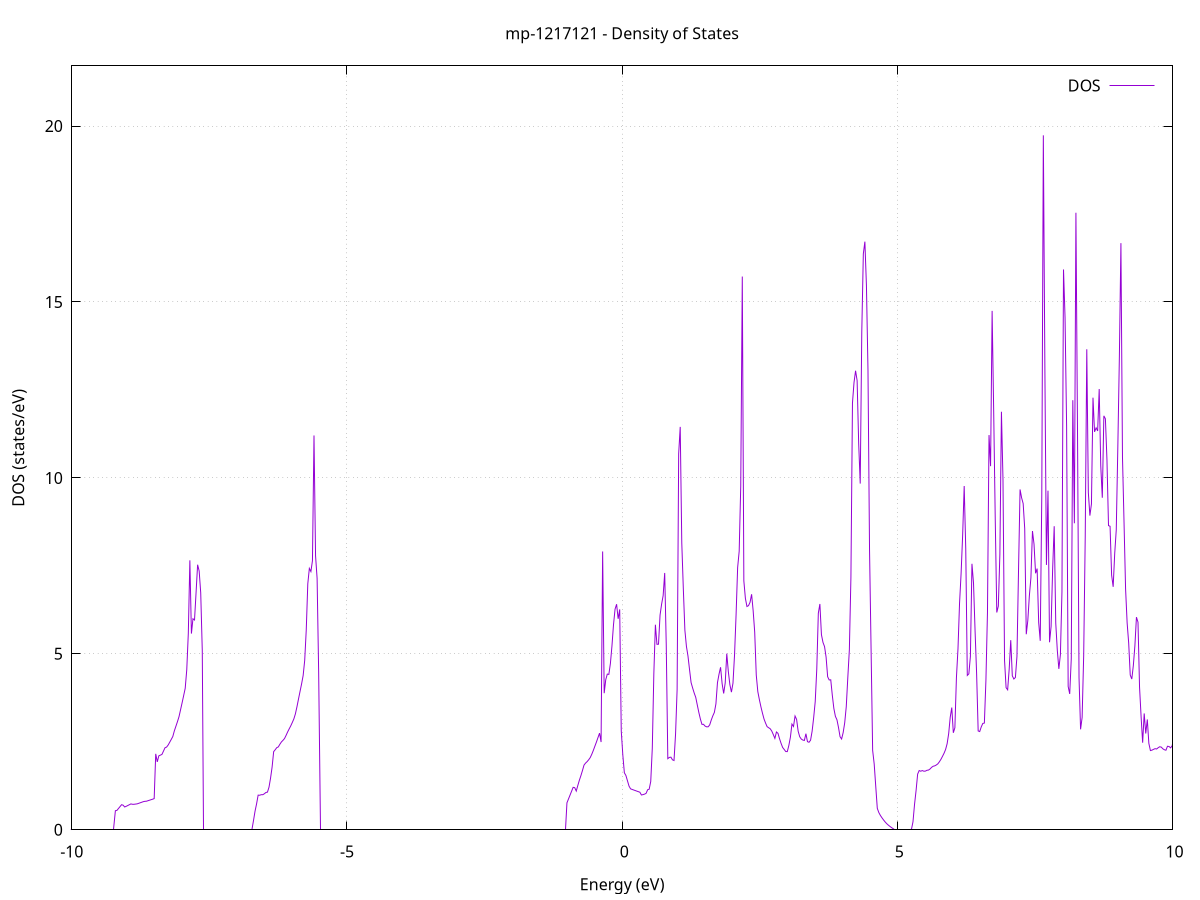 set title 'mp-1217121 - Density of States'
set xlabel 'Energy (eV)'
set ylabel 'DOS (states/eV)'
set grid
set xrange [-10:10]
set yrange [0:21.709]
set xzeroaxis lt -1
set terminal png size 800,600
set output 'mp-1217121_dos_gnuplot.png'
plot '-' using 1:2 with lines title 'DOS'
-30.298600 0.000000
-30.270400 0.000000
-30.242200 0.000000
-30.214000 0.000000
-30.185800 0.000000
-30.157600 0.000000
-30.129400 0.000000
-30.101200 0.000000
-30.073000 0.000000
-30.044800 0.000000
-30.016600 0.000000
-29.988400 0.000000
-29.960200 0.000000
-29.932000 0.000000
-29.903800 0.000000
-29.875600 0.000000
-29.847400 0.000000
-29.819200 0.000000
-29.791000 0.000000
-29.762800 0.000000
-29.734700 0.000000
-29.706500 0.000000
-29.678300 0.000000
-29.650100 0.000000
-29.621900 0.000000
-29.593700 0.000000
-29.565500 0.000000
-29.537300 0.000000
-29.509100 0.000000
-29.480900 0.000000
-29.452700 0.000000
-29.424500 0.000000
-29.396300 0.000000
-29.368100 0.000000
-29.339900 0.000000
-29.311700 0.000000
-29.283500 0.000000
-29.255300 0.000000
-29.227100 0.000000
-29.198900 0.000000
-29.170700 0.000000
-29.142500 0.000000
-29.114300 0.000000
-29.086100 0.000000
-29.058000 0.000000
-29.029800 0.000000
-29.001600 0.000000
-28.973400 0.000000
-28.945200 0.000000
-28.917000 0.000000
-28.888800 0.000000
-28.860600 0.000000
-28.832400 0.000000
-28.804200 0.000000
-28.776000 0.000000
-28.747800 0.000000
-28.719600 0.000000
-28.691400 0.000000
-28.663200 0.000000
-28.635000 0.000000
-28.606800 0.000000
-28.578600 0.000000
-28.550400 0.000000
-28.522200 0.000000
-28.494000 0.000000
-28.465800 0.000000
-28.437600 0.000000
-28.409400 0.000000
-28.381200 0.000000
-28.353100 0.000000
-28.324900 0.000000
-28.296700 0.000000
-28.268500 0.000000
-28.240300 0.000000
-28.212100 0.000000
-28.183900 0.000000
-28.155700 0.000000
-28.127500 0.000000
-28.099300 0.000000
-28.071100 0.000000
-28.042900 0.000000
-28.014700 0.000000
-27.986500 0.000000
-27.958300 0.000000
-27.930100 0.000000
-27.901900 0.000000
-27.873700 0.000000
-27.845500 0.000000
-27.817300 0.000000
-27.789100 0.000000
-27.760900 0.000000
-27.732700 23.015500
-27.704500 25.332300
-27.676400 78.681400
-27.648200 31.133000
-27.620000 38.438000
-27.591800 0.000000
-27.563600 0.000000
-27.535400 0.000000
-27.507200 0.000000
-27.479000 0.000000
-27.450800 0.000000
-27.422600 0.000000
-27.394400 0.000000
-27.366200 0.000000
-27.338000 0.000000
-27.309800 93.223500
-27.281600 113.264500
-27.253400 24.738700
-27.225200 52.707800
-27.197000 91.948000
-27.168800 0.000000
-27.140600 0.000000
-27.112400 0.000000
-27.084200 0.000000
-27.056000 0.000000
-27.027800 0.000000
-26.999700 0.000000
-26.971500 0.000000
-26.943300 0.000000
-26.915100 0.000000
-26.886900 0.000000
-26.858700 0.000000
-26.830500 0.000000
-26.802300 0.000000
-26.774100 0.000000
-26.745900 0.000000
-26.717700 0.000000
-26.689500 0.000000
-26.661300 0.000000
-26.633100 0.000000
-26.604900 0.000000
-26.576700 0.000000
-26.548500 0.000000
-26.520300 0.000000
-26.492100 0.000000
-26.463900 0.000000
-26.435700 0.000000
-26.407500 0.000000
-26.379300 0.000000
-26.351100 0.000000
-26.322900 0.000000
-26.294800 0.000000
-26.266600 0.000000
-26.238400 0.000000
-26.210200 0.000000
-26.182000 0.000000
-26.153800 0.000000
-26.125600 0.000000
-26.097400 0.000000
-26.069200 0.000000
-26.041000 0.000000
-26.012800 0.000000
-25.984600 0.000000
-25.956400 0.000000
-25.928200 0.000000
-25.900000 0.000000
-25.871800 0.000000
-25.843600 0.000000
-25.815400 0.000000
-25.787200 0.000000
-25.759000 0.000000
-25.730800 0.000000
-25.702600 0.000000
-25.674400 0.000000
-25.646200 0.000000
-25.618100 0.000000
-25.589900 0.000000
-25.561700 0.000000
-25.533500 0.000000
-25.505300 0.000000
-25.477100 0.000000
-25.448900 0.000000
-25.420700 0.000000
-25.392500 0.000000
-25.364300 0.000000
-25.336100 0.000000
-25.307900 0.000000
-25.279700 0.000000
-25.251500 0.000000
-25.223300 0.000000
-25.195100 0.000000
-25.166900 0.000000
-25.138700 0.000000
-25.110500 0.000000
-25.082300 0.000000
-25.054100 0.000000
-25.025900 0.000000
-24.997700 0.000000
-24.969500 0.000000
-24.941400 0.000000
-24.913200 0.000000
-24.885000 0.000000
-24.856800 0.000000
-24.828600 0.000000
-24.800400 0.000000
-24.772200 0.000000
-24.744000 0.000000
-24.715800 0.000000
-24.687600 0.000000
-24.659400 0.000000
-24.631200 0.000000
-24.603000 0.000000
-24.574800 0.000000
-24.546600 0.000000
-24.518400 0.000000
-24.490200 0.000000
-24.462000 0.000000
-24.433800 0.000000
-24.405600 0.000000
-24.377400 0.000000
-24.349200 0.000000
-24.321000 0.000000
-24.292800 0.000000
-24.264600 0.000000
-24.236500 0.000000
-24.208300 0.000000
-24.180100 0.000000
-24.151900 0.000000
-24.123700 0.000000
-24.095500 0.000000
-24.067300 0.000000
-24.039100 0.000000
-24.010900 0.000000
-23.982700 0.000000
-23.954500 0.000000
-23.926300 0.000000
-23.898100 0.000000
-23.869900 0.000000
-23.841700 0.000000
-23.813500 0.000000
-23.785300 0.000000
-23.757100 0.000000
-23.728900 0.000000
-23.700700 0.000000
-23.672500 0.000000
-23.644300 0.000000
-23.616100 0.000000
-23.587900 0.000000
-23.559800 0.000000
-23.531600 0.000000
-23.503400 0.000000
-23.475200 0.000000
-23.447000 0.000000
-23.418800 0.000000
-23.390600 0.000000
-23.362400 0.000000
-23.334200 0.000000
-23.306000 0.000000
-23.277800 0.000000
-23.249600 0.000000
-23.221400 0.000000
-23.193200 0.000000
-23.165000 0.000000
-23.136800 0.000000
-23.108600 0.000000
-23.080400 0.000000
-23.052200 0.000000
-23.024000 0.000000
-22.995800 0.000000
-22.967600 0.000000
-22.939400 0.000000
-22.911200 0.000000
-22.883000 0.000000
-22.854900 0.000000
-22.826700 0.000000
-22.798500 0.000000
-22.770300 0.000000
-22.742100 0.000000
-22.713900 0.000000
-22.685700 0.000000
-22.657500 0.000000
-22.629300 0.000000
-22.601100 0.000000
-22.572900 0.000000
-22.544700 0.000000
-22.516500 0.000000
-22.488300 0.000000
-22.460100 0.000000
-22.431900 0.000000
-22.403700 0.000000
-22.375500 0.000000
-22.347300 0.000000
-22.319100 0.000000
-22.290900 0.000000
-22.262700 0.000000
-22.234500 0.000000
-22.206300 0.000000
-22.178200 0.000000
-22.150000 0.000000
-22.121800 0.000000
-22.093600 0.000000
-22.065400 0.000000
-22.037200 0.000000
-22.009000 0.000000
-21.980800 0.000000
-21.952600 0.000000
-21.924400 0.000000
-21.896200 0.000000
-21.868000 0.000000
-21.839800 0.000000
-21.811600 0.000000
-21.783400 0.000000
-21.755200 0.000000
-21.727000 0.000000
-21.698800 0.000000
-21.670600 0.000000
-21.642400 0.000000
-21.614200 0.000000
-21.586000 0.000000
-21.557800 0.000000
-21.529600 0.000000
-21.501500 0.000000
-21.473300 0.000000
-21.445100 0.000000
-21.416900 0.000000
-21.388700 0.000000
-21.360500 0.000000
-21.332300 0.000000
-21.304100 0.000000
-21.275900 0.000000
-21.247700 0.000000
-21.219500 0.000000
-21.191300 0.000000
-21.163100 0.000000
-21.134900 0.000000
-21.106700 0.000000
-21.078500 0.000000
-21.050300 0.000000
-21.022100 0.000000
-20.993900 0.000000
-20.965700 0.000000
-20.937500 0.000000
-20.909300 0.000000
-20.881100 0.000000
-20.852900 0.000000
-20.824700 0.000000
-20.796600 0.000000
-20.768400 0.000000
-20.740200 0.000000
-20.712000 0.000000
-20.683800 0.000000
-20.655600 0.000000
-20.627400 0.000000
-20.599200 0.000000
-20.571000 0.000000
-20.542800 0.000000
-20.514600 0.000000
-20.486400 0.000000
-20.458200 0.000000
-20.430000 0.000000
-20.401800 0.000000
-20.373600 0.000000
-20.345400 0.000000
-20.317200 0.000000
-20.289000 0.000000
-20.260800 0.000000
-20.232600 0.000000
-20.204400 0.000000
-20.176200 0.000000
-20.148000 0.000000
-20.119900 0.000000
-20.091700 0.000000
-20.063500 0.000000
-20.035300 0.000000
-20.007100 0.000000
-19.978900 0.000000
-19.950700 0.000000
-19.922500 0.000000
-19.894300 0.000000
-19.866100 0.000000
-19.837900 0.000000
-19.809700 0.000000
-19.781500 0.000000
-19.753300 0.000000
-19.725100 0.000000
-19.696900 0.000000
-19.668700 0.000000
-19.640500 0.000000
-19.612300 0.000000
-19.584100 0.000000
-19.555900 0.000000
-19.527700 0.000000
-19.499500 0.000000
-19.471300 0.000000
-19.443200 0.000000
-19.415000 0.000000
-19.386800 0.000000
-19.358600 0.000000
-19.330400 0.000000
-19.302200 0.000000
-19.274000 0.000000
-19.245800 0.000000
-19.217600 0.000000
-19.189400 0.000000
-19.161200 0.000000
-19.133000 0.000000
-19.104800 0.000000
-19.076600 0.000000
-19.048400 0.000000
-19.020200 0.000000
-18.992000 0.000000
-18.963800 0.000000
-18.935600 0.000000
-18.907400 0.000000
-18.879200 0.000000
-18.851000 0.000000
-18.822800 0.000000
-18.794600 0.000000
-18.766400 0.000000
-18.738300 0.000000
-18.710100 0.000000
-18.681900 0.000000
-18.653700 0.000000
-18.625500 0.000000
-18.597300 0.000000
-18.569100 0.000000
-18.540900 0.000000
-18.512700 0.000000
-18.484500 0.000000
-18.456300 0.000000
-18.428100 0.000000
-18.399900 0.000000
-18.371700 0.000000
-18.343500 0.000000
-18.315300 0.000000
-18.287100 0.000000
-18.258900 0.000000
-18.230700 0.000000
-18.202500 0.000000
-18.174300 0.000000
-18.146100 0.000000
-18.117900 0.000000
-18.089700 0.000000
-18.061600 0.000000
-18.033400 0.000000
-18.005200 0.000000
-17.977000 0.000000
-17.948800 0.000000
-17.920600 0.000000
-17.892400 0.000000
-17.864200 0.000000
-17.836000 0.000000
-17.807800 0.000000
-17.779600 0.000000
-17.751400 0.000000
-17.723200 0.000000
-17.695000 0.000000
-17.666800 0.000000
-17.638600 0.000000
-17.610400 0.000000
-17.582200 0.000000
-17.554000 0.000000
-17.525800 0.000000
-17.497600 0.000000
-17.469400 0.000000
-17.441200 0.000000
-17.413000 0.000000
-17.384900 0.000000
-17.356700 0.000000
-17.328500 0.000000
-17.300300 0.000000
-17.272100 0.000000
-17.243900 0.000000
-17.215700 0.000000
-17.187500 0.000000
-17.159300 0.000000
-17.131100 0.000000
-17.102900 0.000000
-17.074700 0.000000
-17.046500 0.000000
-17.018300 0.000000
-16.990100 0.000000
-16.961900 0.000000
-16.933700 0.000000
-16.905500 0.000000
-16.877300 0.000000
-16.849100 0.000000
-16.820900 0.000000
-16.792700 0.000000
-16.764500 0.000000
-16.736300 0.000000
-16.708100 0.000000
-16.680000 0.000000
-16.651800 0.000000
-16.623600 0.000000
-16.595400 0.000000
-16.567200 0.000000
-16.539000 0.000000
-16.510800 0.000000
-16.482600 0.000000
-16.454400 0.000000
-16.426200 0.000000
-16.398000 0.000000
-16.369800 0.000000
-16.341600 0.000000
-16.313400 0.000000
-16.285200 0.000000
-16.257000 0.000000
-16.228800 0.000000
-16.200600 0.000000
-16.172400 0.000000
-16.144200 0.000000
-16.116000 0.000000
-16.087800 0.000000
-16.059600 0.000000
-16.031400 0.000000
-16.003300 0.000000
-15.975100 0.000000
-15.946900 0.000000
-15.918700 0.000000
-15.890500 0.000000
-15.862300 0.000000
-15.834100 0.000000
-15.805900 0.000000
-15.777700 0.000000
-15.749500 0.000000
-15.721300 0.000000
-15.693100 0.000000
-15.664900 0.000000
-15.636700 0.000000
-15.608500 0.000000
-15.580300 0.000000
-15.552100 0.000000
-15.523900 0.000000
-15.495700 0.000000
-15.467500 0.000000
-15.439300 0.000000
-15.411100 0.000000
-15.382900 0.000000
-15.354700 0.000000
-15.326600 0.000000
-15.298400 0.000000
-15.270200 0.000000
-15.242000 0.000000
-15.213800 0.000000
-15.185600 0.000000
-15.157400 0.000000
-15.129200 0.000000
-15.101000 0.000000
-15.072800 0.000000
-15.044600 0.000000
-15.016400 0.000000
-14.988200 0.000000
-14.960000 0.000000
-14.931800 0.000000
-14.903600 0.000000
-14.875400 0.000000
-14.847200 0.000000
-14.819000 0.000000
-14.790800 0.000000
-14.762600 0.000000
-14.734400 0.000000
-14.706200 0.000000
-14.678000 0.000000
-14.649800 0.000000
-14.621700 0.000000
-14.593500 0.000000
-14.565300 0.000000
-14.537100 0.000000
-14.508900 0.000000
-14.480700 0.000000
-14.452500 0.000000
-14.424300 0.000000
-14.396100 0.000000
-14.367900 0.000000
-14.339700 0.000000
-14.311500 0.000000
-14.283300 0.000000
-14.255100 0.000000
-14.226900 0.000000
-14.198700 0.000000
-14.170500 0.000000
-14.142300 0.000000
-14.114100 0.000000
-14.085900 0.000000
-14.057700 0.000000
-14.029500 0.000000
-14.001300 0.000000
-13.973100 0.000000
-13.945000 0.000000
-13.916800 0.000000
-13.888600 0.000000
-13.860400 0.000000
-13.832200 0.000000
-13.804000 0.000000
-13.775800 0.000000
-13.747600 0.000000
-13.719400 0.000000
-13.691200 0.000000
-13.663000 0.000000
-13.634800 0.000000
-13.606600 0.000000
-13.578400 0.000000
-13.550200 0.000000
-13.522000 0.000000
-13.493800 0.000000
-13.465600 0.000000
-13.437400 0.000000
-13.409200 0.000000
-13.381000 0.000000
-13.352800 0.000000
-13.324600 0.000000
-13.296400 0.000000
-13.268300 0.000000
-13.240100 0.000000
-13.211900 0.000000
-13.183700 0.000000
-13.155500 0.000000
-13.127300 0.000000
-13.099100 0.000000
-13.070900 0.000000
-13.042700 0.000000
-13.014500 0.000000
-12.986300 0.000000
-12.958100 0.000000
-12.929900 0.000000
-12.901700 0.000000
-12.873500 0.000000
-12.845300 0.000000
-12.817100 0.000000
-12.788900 0.000000
-12.760700 0.000000
-12.732500 0.000000
-12.704300 0.000000
-12.676100 0.000000
-12.647900 0.000000
-12.619700 0.000000
-12.591500 0.000000
-12.563400 0.000000
-12.535200 0.000000
-12.507000 0.000000
-12.478800 0.000000
-12.450600 0.000000
-12.422400 0.000000
-12.394200 0.000000
-12.366000 0.000000
-12.337800 0.000000
-12.309600 0.000000
-12.281400 0.000000
-12.253200 0.000000
-12.225000 0.000000
-12.196800 0.000000
-12.168600 0.000000
-12.140400 0.000000
-12.112200 0.000000
-12.084000 0.000000
-12.055800 0.000000
-12.027600 0.000000
-11.999400 0.000000
-11.971200 0.000000
-11.943000 0.000000
-11.914800 0.000000
-11.886700 0.000000
-11.858500 0.000000
-11.830300 0.000000
-11.802100 0.000000
-11.773900 0.000000
-11.745700 0.000000
-11.717500 0.000000
-11.689300 0.000000
-11.661100 0.000000
-11.632900 0.000000
-11.604700 0.000000
-11.576500 0.000000
-11.548300 0.000000
-11.520100 0.000000
-11.491900 0.000000
-11.463700 0.000000
-11.435500 0.000000
-11.407300 0.000000
-11.379100 0.000000
-11.350900 0.000000
-11.322700 0.000000
-11.294500 0.000000
-11.266300 0.000000
-11.238100 0.000000
-11.209900 0.000000
-11.181800 0.000000
-11.153600 0.000000
-11.125400 0.000000
-11.097200 0.000000
-11.069000 0.000000
-11.040800 0.000000
-11.012600 0.000000
-10.984400 0.000000
-10.956200 0.000000
-10.928000 0.000000
-10.899800 0.000000
-10.871600 0.000000
-10.843400 0.000000
-10.815200 0.000000
-10.787000 0.000000
-10.758800 0.000000
-10.730600 0.000000
-10.702400 0.000000
-10.674200 0.000000
-10.646000 0.000000
-10.617800 0.000000
-10.589600 0.000000
-10.561400 0.000000
-10.533200 0.000000
-10.505100 0.000000
-10.476900 0.000000
-10.448700 0.000000
-10.420500 0.000000
-10.392300 0.000000
-10.364100 0.000000
-10.335900 0.000000
-10.307700 0.000000
-10.279500 0.000000
-10.251300 0.000000
-10.223100 0.000000
-10.194900 0.000000
-10.166700 0.000000
-10.138500 0.000000
-10.110300 0.000000
-10.082100 0.000000
-10.053900 0.000000
-10.025700 0.000000
-9.997500 0.000000
-9.969300 0.000000
-9.941100 0.000000
-9.912900 0.000000
-9.884700 0.000000
-9.856500 0.000000
-9.828400 0.000000
-9.800200 0.000000
-9.772000 0.000000
-9.743800 0.000000
-9.715600 0.000000
-9.687400 0.000000
-9.659200 0.000000
-9.631000 0.000000
-9.602800 0.000000
-9.574600 0.000000
-9.546400 0.000000
-9.518200 0.000000
-9.490000 0.000000
-9.461800 0.000000
-9.433600 0.000000
-9.405400 0.000000
-9.377200 0.000000
-9.349000 0.000000
-9.320800 0.000000
-9.292600 0.000000
-9.264400 0.000000
-9.236200 0.000000
-9.208000 0.541400
-9.179800 0.551000
-9.151600 0.604900
-9.123500 0.658800
-9.095300 0.712800
-9.067100 0.698500
-9.038900 0.647700
-9.010700 0.667000
-8.982500 0.689600
-8.954300 0.712200
-8.926100 0.734800
-8.897900 0.725000
-8.869700 0.724600
-8.841500 0.730400
-8.813300 0.736200
-8.785100 0.751200
-8.756900 0.766900
-8.728700 0.782700
-8.700500 0.798500
-8.672300 0.808800
-8.644100 0.811500
-8.615900 0.825800
-8.587700 0.840300
-8.559500 0.854800
-8.531300 0.869200
-8.503100 0.885600
-8.474900 2.157500
-8.446800 1.929400
-8.418600 2.101500
-8.390400 2.120700
-8.362200 2.141000
-8.334000 2.236300
-8.305800 2.331500
-8.277600 2.349900
-8.249400 2.407900
-8.221200 2.486600
-8.193000 2.567600
-8.164800 2.649100
-8.136600 2.810500
-8.108400 2.941100
-8.080200 3.072100
-8.052000 3.213600
-8.023800 3.409800
-7.995600 3.609600
-7.967400 3.813100
-7.939200 4.020100
-7.911000 4.549200
-7.882800 5.580100
-7.854600 7.657700
-7.826400 5.575300
-7.798200 5.996500
-7.770100 5.962100
-7.741900 6.741400
-7.713700 7.532400
-7.685500 7.352900
-7.657300 6.732700
-7.629100 5.093000
-7.600900 0.000000
-7.572700 0.000000
-7.544500 0.000000
-7.516300 0.000000
-7.488100 0.000000
-7.459900 0.000000
-7.431700 0.000000
-7.403500 0.000000
-7.375300 0.000000
-7.347100 0.000000
-7.318900 0.000000
-7.290700 0.000000
-7.262500 0.000000
-7.234300 0.000000
-7.206100 0.000000
-7.177900 0.000000
-7.149700 0.000000
-7.121500 0.000000
-7.093300 0.000000
-7.065200 0.000000
-7.037000 0.000000
-7.008800 0.000000
-6.980600 0.000000
-6.952400 0.000000
-6.924200 0.000000
-6.896000 0.000000
-6.867800 0.000000
-6.839600 0.000000
-6.811400 0.000000
-6.783200 0.000000
-6.755000 0.000000
-6.726800 0.007500
-6.698600 0.259900
-6.670400 0.527500
-6.642200 0.738300
-6.614000 0.984600
-6.585800 0.981600
-6.557600 0.997700
-6.529400 0.996500
-6.501200 1.023300
-6.473000 1.059900
-6.444800 1.069600
-6.416600 1.210800
-6.388500 1.468400
-6.360300 1.781900
-6.332100 2.220300
-6.303900 2.274200
-6.275700 2.333700
-6.247500 2.354700
-6.219300 2.429600
-6.191100 2.496100
-6.162900 2.541000
-6.134700 2.592500
-6.106500 2.682100
-6.078300 2.779600
-6.050100 2.867500
-6.021900 2.951900
-5.993700 3.048100
-5.965500 3.148500
-5.937300 3.292000
-5.909100 3.492700
-5.880900 3.714300
-5.852700 3.931900
-5.824500 4.145900
-5.796300 4.383200
-5.768100 4.812000
-5.739900 5.677200
-5.711800 6.990700
-5.683600 7.427900
-5.655400 7.338600
-5.627200 7.646700
-5.599000 11.206100
-5.570800 7.787100
-5.542600 7.142300
-5.514400 4.479700
-5.486200 0.000000
-5.458000 0.000000
-5.429800 0.000000
-5.401600 0.000000
-5.373400 0.000000
-5.345200 0.000000
-5.317000 0.000000
-5.288800 0.000000
-5.260600 0.000000
-5.232400 0.000000
-5.204200 0.000000
-5.176000 0.000000
-5.147800 0.000000
-5.119600 0.000000
-5.091400 0.000000
-5.063200 0.000000
-5.035000 0.000000
-5.006900 0.000000
-4.978700 0.000000
-4.950500 0.000000
-4.922300 0.000000
-4.894100 0.000000
-4.865900 0.000000
-4.837700 0.000000
-4.809500 0.000000
-4.781300 0.000000
-4.753100 0.000000
-4.724900 0.000000
-4.696700 0.000000
-4.668500 0.000000
-4.640300 0.000000
-4.612100 0.000000
-4.583900 0.000000
-4.555700 0.000000
-4.527500 0.000000
-4.499300 0.000000
-4.471100 0.000000
-4.442900 0.000000
-4.414700 0.000000
-4.386500 0.000000
-4.358300 0.000000
-4.330200 0.000000
-4.302000 0.000000
-4.273800 0.000000
-4.245600 0.000000
-4.217400 0.000000
-4.189200 0.000000
-4.161000 0.000000
-4.132800 0.000000
-4.104600 0.000000
-4.076400 0.000000
-4.048200 0.000000
-4.020000 0.000000
-3.991800 0.000000
-3.963600 0.000000
-3.935400 0.000000
-3.907200 0.000000
-3.879000 0.000000
-3.850800 0.000000
-3.822600 0.000000
-3.794400 0.000000
-3.766200 0.000000
-3.738000 0.000000
-3.709800 0.000000
-3.681600 0.000000
-3.653500 0.000000
-3.625300 0.000000
-3.597100 0.000000
-3.568900 0.000000
-3.540700 0.000000
-3.512500 0.000000
-3.484300 0.000000
-3.456100 0.000000
-3.427900 0.000000
-3.399700 0.000000
-3.371500 0.000000
-3.343300 0.000000
-3.315100 0.000000
-3.286900 0.000000
-3.258700 0.000000
-3.230500 0.000000
-3.202300 0.000000
-3.174100 0.000000
-3.145900 0.000000
-3.117700 0.000000
-3.089500 0.000000
-3.061300 0.000000
-3.033100 0.000000
-3.004900 0.000000
-2.976700 0.000000
-2.948600 0.000000
-2.920400 0.000000
-2.892200 0.000000
-2.864000 0.000000
-2.835800 0.000000
-2.807600 0.000000
-2.779400 0.000000
-2.751200 0.000000
-2.723000 0.000000
-2.694800 0.000000
-2.666600 0.000000
-2.638400 0.000000
-2.610200 0.000000
-2.582000 0.000000
-2.553800 0.000000
-2.525600 0.000000
-2.497400 0.000000
-2.469200 0.000000
-2.441000 0.000000
-2.412800 0.000000
-2.384600 0.000000
-2.356400 0.000000
-2.328200 0.000000
-2.300000 0.000000
-2.271900 0.000000
-2.243700 0.000000
-2.215500 0.000000
-2.187300 0.000000
-2.159100 0.000000
-2.130900 0.000000
-2.102700 0.000000
-2.074500 0.000000
-2.046300 0.000000
-2.018100 0.000000
-1.989900 0.000000
-1.961700 0.000000
-1.933500 0.000000
-1.905300 0.000000
-1.877100 0.000000
-1.848900 0.000000
-1.820700 0.000000
-1.792500 0.000000
-1.764300 0.000000
-1.736100 0.000000
-1.707900 0.000000
-1.679700 0.000000
-1.651500 0.000000
-1.623300 0.000000
-1.595200 0.000000
-1.567000 0.000000
-1.538800 0.000000
-1.510600 0.000000
-1.482400 0.000000
-1.454200 0.000000
-1.426000 0.000000
-1.397800 0.000000
-1.369600 0.000000
-1.341400 0.000000
-1.313200 0.000000
-1.285000 0.000000
-1.256800 0.000000
-1.228600 0.000000
-1.200400 0.000000
-1.172200 0.000000
-1.144000 0.000000
-1.115800 0.000000
-1.087600 0.000000
-1.059400 0.000000
-1.031200 0.000000
-1.003000 0.766000
-0.974800 0.876100
-0.946600 0.986300
-0.918400 1.096400
-0.890300 1.206500
-0.862100 1.196800
-0.833900 1.100300
-0.805700 1.257100
-0.777500 1.407200
-0.749300 1.539000
-0.721100 1.682700
-0.692900 1.838200
-0.664700 1.895100
-0.636500 1.936800
-0.608300 1.989400
-0.580100 2.050900
-0.551900 2.145500
-0.523700 2.255100
-0.495500 2.375100
-0.467300 2.493000
-0.439100 2.619900
-0.410900 2.746000
-0.382700 2.493500
-0.354500 7.908200
-0.326300 3.881300
-0.298100 4.263400
-0.269900 4.424700
-0.241700 4.415600
-0.213600 4.723100
-0.185400 5.219700
-0.157200 5.823200
-0.129000 6.268500
-0.100800 6.410300
-0.072600 5.995100
-0.044400 6.262400
-0.016200 2.808700
0.012000 2.129800
0.040200 1.619500
0.068400 1.542600
0.096600 1.392200
0.124800 1.241800
0.153000 1.163800
0.181200 1.146700
0.209400 1.130600
0.237600 1.114800
0.265800 1.098900
0.294000 1.083100
0.322200 1.067300
0.350400 0.989100
0.378600 0.998800
0.406800 1.012700
0.435000 1.035500
0.463200 1.137300
0.491300 1.153300
0.519500 1.372000
0.547700 2.311400
0.575900 4.436000
0.604100 5.827300
0.632300 5.270700
0.660500 5.273400
0.688700 6.100300
0.716900 6.409900
0.745100 6.655800
0.773300 7.298900
0.801500 5.245200
0.829700 2.021100
0.857900 2.056600
0.886100 2.063800
0.914300 1.987900
0.942500 1.968400
0.970700 2.726300
0.998900 3.985900
1.027100 10.688700
1.055300 11.449300
1.083500 8.153800
1.111700 6.846500
1.139900 5.673500
1.168000 5.211300
1.196200 4.936900
1.224400 4.552800
1.252600 4.184700
1.280800 4.029600
1.309000 3.886900
1.337200 3.763200
1.365400 3.546100
1.393600 3.333400
1.421800 3.146100
1.450000 2.996000
1.478200 2.997100
1.506400 2.947000
1.534600 2.925500
1.562800 2.926800
1.591000 2.980900
1.619200 3.118200
1.647400 3.237200
1.675600 3.335600
1.703800 3.577100
1.732000 4.180900
1.760200 4.421700
1.788400 4.618700
1.816600 4.153300
1.844700 3.873700
1.872900 4.175600
1.901100 5.004900
1.929300 4.498100
1.957500 4.123100
1.985700 3.911600
2.013900 4.167200
2.042100 4.966800
2.070300 6.110600
2.098500 7.453400
2.126700 7.915900
2.154900 9.764500
2.183100 15.721500
2.211300 7.074700
2.239500 6.575300
2.267700 6.345000
2.295900 6.369100
2.324100 6.465300
2.352300 6.692900
2.380500 6.223900
2.408700 5.616400
2.436900 4.397000
2.465100 3.927200
2.493300 3.699800
2.521500 3.495200
2.549600 3.314000
2.577800 3.148300
2.606000 3.031500
2.634200 2.930600
2.662400 2.899800
2.690600 2.870600
2.718800 2.805000
2.747000 2.703800
2.775200 2.596400
2.803400 2.778900
2.831600 2.741000
2.859800 2.588500
2.888000 2.455200
2.916200 2.339400
2.944400 2.282600
2.972600 2.223300
3.000800 2.221500
3.029000 2.395800
3.057200 2.630800
3.085400 3.003700
3.113600 2.935700
3.141800 3.233400
3.170000 3.136700
3.198200 2.801700
3.226300 2.644500
3.254500 2.578700
3.282700 2.549900
3.310900 2.538400
3.339100 2.729900
3.367300 2.504300
3.395500 2.486600
3.423700 2.545600
3.451900 2.802200
3.480100 3.187900
3.508300 3.644600
3.536500 4.565400
3.564700 6.155400
3.592900 6.417000
3.621100 5.544900
3.649300 5.324500
3.677500 5.206800
3.705700 4.907500
3.733900 4.349400
3.762100 4.257300
3.790300 4.261900
3.818500 3.825300
3.846700 3.449100
3.874900 3.223200
3.903000 3.126300
3.931200 2.907900
3.959400 2.644300
3.987600 2.580000
4.015800 2.761100
4.044000 3.039800
4.072200 3.496600
4.100400 4.327200
4.128600 5.116500
4.156800 7.167500
4.185000 12.128600
4.213200 12.710800
4.241400 13.045600
4.269600 12.763800
4.297800 10.980300
4.326000 9.837400
4.354200 14.143400
4.382400 16.365400
4.410600 16.714300
4.438800 15.465900
4.467000 13.059300
4.495200 7.946600
4.523400 5.111600
4.551600 2.257000
4.579800 1.869100
4.607900 1.237200
4.636100 0.609800
4.664300 0.487600
4.692500 0.407300
4.720700 0.341500
4.748900 0.280900
4.777100 0.225600
4.805300 0.177100
4.833500 0.136600
4.861700 0.100400
4.889900 0.068000
4.918100 0.038100
4.946300 0.007600
4.974500 0.000000
5.002700 0.000000
5.030900 0.000000
5.059100 0.000000
5.087300 0.000000
5.115500 0.000000
5.143700 0.000000
5.171900 0.000000
5.200100 0.000000
5.228300 0.000000
5.256500 0.010100
5.284600 0.225900
5.312800 0.722000
5.341000 1.118300
5.369200 1.582700
5.397400 1.683400
5.425600 1.664400
5.453800 1.682400
5.482000 1.664500
5.510200 1.667400
5.538400 1.690700
5.566600 1.697100
5.594800 1.727400
5.623000 1.774400
5.651200 1.805200
5.679400 1.816400
5.707600 1.840500
5.735800 1.873300
5.764000 1.931500
5.792200 2.001500
5.820400 2.085400
5.848600 2.173400
5.876800 2.280400
5.905000 2.446000
5.933200 2.734100
5.961300 3.201100
5.989500 3.473200
6.017700 2.756500
6.045900 2.898800
6.074100 4.327200
6.102300 5.143300
6.130500 6.434000
6.158700 7.280500
6.186900 8.367800
6.215100 9.769800
6.243300 7.986200
6.271500 4.386200
6.299700 4.431500
6.327900 4.927500
6.356100 7.558900
6.384300 7.013500
6.412500 5.667200
6.440700 4.440300
6.468900 2.808800
6.497100 2.791300
6.525300 2.924300
6.553500 3.022100
6.581700 3.033100
6.609900 4.248900
6.638100 6.179100
6.666200 11.217600
6.694400 10.333600
6.722600 14.746600
6.750800 11.901600
6.779000 8.862000
6.807200 6.175500
6.835400 6.355700
6.863600 7.833900
6.891800 11.879700
6.920000 9.952700
6.948200 4.813900
6.976400 4.038500
7.004600 3.977900
7.032800 4.570000
7.061000 5.389500
7.089200 4.376800
7.117400 4.284800
7.145600 4.328200
7.173800 4.926300
7.202000 7.346100
7.230200 9.671600
7.258400 9.434000
7.286600 9.271400
7.314800 8.560900
7.342900 5.556600
7.371100 5.949000
7.399300 6.651800
7.427500 7.162300
7.455700 8.489600
7.483900 8.118800
7.512100 7.288900
7.540300 7.422300
7.568500 5.890600
7.596700 5.369800
7.624900 9.490800
7.653100 19.735000
7.681300 13.058500
7.709500 7.526300
7.737700 9.637200
7.765900 5.328800
7.794100 5.775600
7.822300 7.408900
7.850500 8.627200
7.878700 5.872700
7.906900 5.100600
7.935100 4.573000
7.963300 4.980200
7.991500 6.760800
8.019600 15.923000
8.047800 14.548400
8.076000 11.477700
8.104200 4.073200
8.132400 3.860600
8.160600 4.856700
8.188800 12.207500
8.217000 8.710900
8.245200 17.536100
8.273400 11.481600
8.301600 4.323000
8.329800 2.854800
8.358000 3.192700
8.386200 4.951800
8.414400 8.333100
8.442600 13.656000
8.470800 9.581500
8.499000 8.928400
8.527200 9.258800
8.555400 12.279100
8.583600 11.308000
8.611800 11.422900
8.640000 11.334800
8.668200 12.525000
8.696400 10.345600
8.724500 9.435700
8.752700 11.763100
8.780900 11.679700
8.809100 10.515700
8.837300 8.644600
8.865500 8.624900
8.893700 7.238500
8.921900 6.904500
8.950100 7.852100
8.978300 8.526900
9.006500 10.861200
9.034700 13.437200
9.062900 16.671300
9.091100 10.596600
9.119300 8.742800
9.147500 6.849200
9.175700 5.880400
9.203900 5.308200
9.232100 4.397000
9.260300 4.283300
9.288500 4.666900
9.316700 5.229400
9.344900 6.043000
9.373100 5.898900
9.401200 4.054500
9.429400 3.219600
9.457600 2.473700
9.485800 3.306900
9.514000 2.735800
9.542200 3.135600
9.570400 2.454900
9.598600 2.251000
9.626800 2.262900
9.655000 2.285100
9.683200 2.304900
9.711400 2.295600
9.739600 2.331900
9.767800 2.359500
9.796000 2.349300
9.824200 2.302100
9.852400 2.274200
9.880600 2.260400
9.908800 2.373500
9.937000 2.366500
9.965200 2.328500
9.993400 2.383900
10.021600 2.615300
10.049800 2.798000
10.078000 3.105100
10.106100 3.509900
10.134300 4.249900
10.162500 4.745500
10.190700 4.636900
10.218900 4.000400
10.247100 3.097900
10.275300 1.978600
10.303500 1.134200
10.331700 0.592600
10.359900 0.184000
10.388100 0.000000
10.416300 0.000000
10.444500 0.000000
10.472700 0.011600
10.500900 0.029200
10.529100 0.046900
10.557300 0.066700
10.585500 0.089600
10.613700 0.115700
10.641900 0.145700
10.670100 0.234800
10.698300 0.394700
10.726500 0.547600
10.754700 0.703300
10.782800 0.872800
10.811000 1.047500
10.839200 1.114300
10.867400 1.071900
10.895600 1.017200
10.923800 0.935500
10.952000 0.885200
10.980200 0.850600
11.008400 0.843100
11.036600 0.861100
11.064800 0.879100
11.093000 0.897200
11.121200 0.915300
11.149400 0.933400
11.177600 0.951600
11.205800 0.973800
11.234000 1.005800
11.262200 1.046600
11.290400 1.092200
11.318600 1.141900
11.346800 1.195900
11.375000 1.253400
11.403200 1.406200
11.431400 1.583300
11.459500 1.721400
11.487700 1.908300
11.515900 2.132600
11.544100 2.251800
11.572300 2.265000
11.600500 2.208200
11.628700 2.272400
11.656900 2.348000
11.685100 2.415600
11.713300 2.474700
11.741500 2.526400
11.769700 2.625100
11.797900 2.811000
11.826100 3.069700
11.854300 3.344500
11.882500 3.428300
11.910700 3.509800
11.938900 3.640800
11.967100 3.806700
11.995300 3.753300
12.023500 3.689300
12.051700 3.601300
12.079900 3.523300
12.108100 3.421600
12.136300 3.318000
12.164400 3.296200
12.192600 3.363500
12.220800 3.367900
12.249000 2.672600
12.277200 2.613500
12.305400 2.558800
12.333600 2.508300
12.361800 2.462200
12.390000 2.385700
12.418200 2.349200
12.446400 2.353400
12.474600 2.362100
12.502800 2.365600
12.531000 2.372200
12.559200 2.386700
12.587400 2.403700
12.615600 2.499500
12.643800 2.699800
12.672000 3.656200
12.700200 3.786000
12.728400 3.731300
12.756600 3.725200
12.784800 3.713200
12.813000 3.362400
12.841100 3.177800
12.869300 3.050400
12.897500 2.930500
12.925700 2.761200
12.953900 1.873100
12.982100 1.501300
13.010300 1.438500
13.038500 1.537000
13.066700 1.647000
13.094900 2.365600
13.123100 2.721200
13.151300 2.958700
13.179500 3.114200
13.207700 3.248000
13.235900 3.354600
13.264100 3.523000
13.292300 3.834900
13.320500 4.056400
13.348700 3.957700
13.376900 3.864900
13.405100 3.788600
13.433300 3.828300
13.461500 4.019000
13.489700 4.251200
13.517800 4.381100
13.546000 4.542400
13.574200 5.024200
13.602400 5.621600
13.630600 5.155600
13.658800 4.546100
13.687000 3.885000
13.715200 3.276200
13.743400 2.838400
13.771600 2.578900
13.799800 2.476400
13.828000 2.497700
13.856200 2.711600
13.884400 3.334000
13.912600 4.096400
13.940800 6.560900
13.969000 7.235400
13.997200 6.371500
14.025400 6.006100
14.053600 5.605600
14.081800 4.643900
14.110000 4.668500
14.138200 4.503800
14.166400 5.674500
14.194600 6.127600
14.222700 6.895800
14.250900 4.802000
14.279100 4.399800
14.307300 5.207900
14.335500 5.780900
14.363700 5.551900
14.391900 5.218700
14.420100 5.036600
14.448300 4.861500
14.476500 4.946900
14.504700 4.699300
14.532900 4.345900
14.561100 4.195900
14.589300 3.268700
14.617500 2.960100
14.645700 3.399000
14.673900 4.524600
14.702100 4.707800
14.730300 5.724900
14.758500 6.993200
14.786700 8.192000
14.814900 6.633200
14.843100 5.551100
14.871300 4.893100
14.899400 4.552200
14.927600 4.120800
14.955800 3.903600
14.984000 3.974900
15.012200 4.348900
15.040400 4.715300
15.068600 5.048500
15.096800 5.979200
15.125000 7.051600
15.153200 7.282300
15.181400 6.932800
15.209600 6.175900
15.237800 5.877700
15.266000 6.142400
15.294200 6.706300
15.322400 7.078600
15.350600 6.724200
15.378800 6.580700
15.407000 6.416300
15.435200 5.732900
15.463400 4.807200
15.491600 4.339100
15.519800 4.315400
15.548000 4.461800
15.576100 4.745500
15.604300 5.425700
15.632500 6.141400
15.660700 5.973400
15.688900 5.475800
15.717100 4.979300
15.745300 4.907600
15.773500 5.139500
15.801700 5.216900
15.829900 5.282300
15.858100 5.290400
15.886300 5.453100
15.914500 5.521600
15.942700 4.971200
15.970900 5.653200
15.999100 5.701800
16.027300 5.191900
16.055500 3.952600
16.083700 3.858700
16.111900 3.974800
16.140100 4.332700
16.168300 4.817500
16.196500 4.997200
16.224700 5.219000
16.252900 5.554300
16.281000 5.791800
16.309200 5.571000
16.337400 5.543800
16.365600 5.515500
16.393800 5.144300
16.422000 5.392200
16.450200 5.557800
16.478400 5.731100
16.506600 5.518600
16.534800 5.201900
16.563000 4.850500
16.591200 4.587500
16.619400 4.612400
16.647600 4.793800
16.675800 5.700000
16.704000 6.290900
16.732200 6.465900
16.760400 6.212500
16.788600 5.700700
16.816800 4.986100
16.845000 4.685900
16.873200 4.486100
16.901400 4.404100
16.929600 4.655200
16.957700 4.620500
16.985900 4.355300
17.014100 4.067100
17.042300 4.046000
17.070500 4.131700
17.098700 3.923300
17.126900 3.674600
17.155100 3.680100
17.183300 3.840700
17.211500 3.760900
17.239700 3.595200
17.267900 3.758600
17.296100 3.905100
17.324300 3.988000
17.352500 4.000100
17.380700 4.013300
17.408900 4.039200
17.437100 4.211500
17.465300 4.240800
17.493500 4.254700
17.521700 4.138900
17.549900 4.100500
17.578100 4.138400
17.606300 4.286900
17.634400 4.512000
17.662600 5.024900
17.690800 5.217100
17.719000 4.693800
17.747200 4.533400
17.775400 4.507100
17.803600 4.414800
17.831800 4.287200
17.860000 4.610400
17.888200 4.874000
17.916400 5.035600
17.944600 5.143800
17.972800 5.241900
18.001000 5.347200
18.029200 5.148300
18.057400 5.003400
18.085600 4.822600
18.113800 4.582500
18.142000 4.421300
18.170200 4.321000
18.198400 4.354600
18.226600 4.346800
18.254800 4.309400
18.283000 4.061000
18.311200 3.972500
18.339300 4.059900
18.367500 4.298700
18.395700 4.723500
18.423900 4.875700
18.452100 4.864800
18.480300 5.027900
18.508500 5.391200
18.536700 5.525800
18.564900 5.523100
18.593100 5.401100
18.621300 5.238000
18.649500 5.101800
18.677700 5.061900
18.705900 4.905000
18.734100 4.767400
18.762300 4.745900
18.790500 4.726400
18.818700 4.673200
18.846900 4.968200
18.875100 5.217600
18.903300 4.903300
18.931500 4.412200
18.959700 3.789500
18.987900 3.574500
19.016000 3.439400
19.044200 3.355700
19.072400 3.339200
19.100600 3.343000
19.128800 3.375000
19.157000 3.532800
19.185200 3.399900
19.213400 3.279500
19.241600 3.276100
19.269800 3.338800
19.298000 3.418400
19.326200 3.217600
19.354400 2.808600
19.382600 2.654800
19.410800 2.735000
19.439000 3.280500
19.467200 3.189200
19.495400 3.283600
19.523600 3.345700
19.551800 3.406500
19.580000 3.450600
19.608200 3.476000
19.636400 3.600400
19.664600 3.702100
19.692700 3.722000
19.720900 3.691600
19.749100 3.601300
19.777300 3.407700
19.805500 3.308000
19.833700 3.314300
19.861900 3.419600
19.890100 3.595700
19.918300 3.975300
19.946500 4.043200
19.974700 4.209800
20.002900 4.616200
20.031100 4.448300
20.059300 4.178100
20.087500 3.993700
20.115700 3.990100
20.143900 3.919000
20.172100 3.814400
20.200300 3.847100
20.228500 3.927100
20.256700 3.838300
20.284900 3.843700
20.313100 3.936100
20.341300 4.029900
20.369500 4.048300
20.397600 4.001200
20.425800 4.010900
20.454000 4.027800
20.482200 4.026100
20.510400 3.998900
20.538600 3.960300
20.566800 3.797200
20.595000 3.738800
20.623200 3.772000
20.651400 3.800100
20.679600 3.817600
20.707800 3.883900
20.736000 3.956000
20.764200 3.964300
20.792400 3.999800
20.820600 4.068400
20.848800 4.195700
20.877000 4.332400
20.905200 4.395300
20.933400 4.474200
20.961600 4.477600
20.989800 4.448300
21.018000 4.397700
21.046200 4.359600
21.074300 4.305100
21.102500 4.286900
21.130700 4.342600
21.158900 4.405600
21.187100 4.466100
21.215300 4.383200
21.243500 4.025900
21.271700 3.772800
21.299900 3.565400
21.328100 3.595600
21.356300 3.530900
21.384500 3.698500
21.412700 3.911000
21.440900 3.825000
21.469100 3.683100
21.497300 4.046200
21.525500 4.418600
21.553700 4.714700
21.581900 4.639400
21.610100 4.559700
21.638300 4.457100
21.666500 4.381900
21.694700 4.448500
21.722900 4.369000
21.751100 4.245800
21.779200 4.164000
21.807400 4.038200
21.835600 3.901700
21.863800 3.854400
21.892000 3.771500
21.920200 3.667300
21.948400 3.512800
21.976600 3.258300
22.004800 3.132900
22.033000 2.877400
22.061200 2.701400
22.089400 2.628600
22.117600 2.558400
22.145800 2.524400
22.174000 2.567100
22.202200 2.461800
22.230400 2.332700
22.258600 2.213400
22.286800 2.101200
22.315000 1.993700
22.343200 1.927100
22.371400 2.109000
22.399600 2.456100
22.427800 2.870100
22.455900 3.159200
22.484100 3.214800
22.512300 3.053500
22.540500 2.876900
22.568700 2.745500
22.596900 2.618300
22.625100 2.744300
22.653300 2.973400
22.681500 3.098200
22.709700 3.199700
22.737900 2.861300
22.766100 2.396300
22.794300 2.252700
22.822500 2.174600
22.850700 2.061100
22.878900 1.945800
22.907100 1.936100
22.935300 1.724300
22.963500 1.545300
22.991700 1.325300
23.019900 1.184700
23.048100 1.065900
23.076300 0.931000
23.104500 0.800200
23.132600 0.686800
23.160800 0.588400
23.189000 0.490900
23.217200 0.429900
23.245400 0.374400
23.273600 0.323400
23.301800 0.278700
23.330000 0.246600
23.358200 0.216700
23.386400 0.188800
23.414600 0.162500
23.442800 0.076300
23.471000 0.034900
23.499200 0.009500
23.527400 0.000100
23.555600 0.000000
23.583800 0.000000
23.612000 0.000000
23.640200 0.000000
23.668400 0.000000
23.696600 0.000000
23.724800 0.000000
23.753000 0.000000
23.781200 0.000000
23.809400 0.000000
23.837500 0.000000
23.865700 0.000000
23.893900 0.000000
23.922100 0.000000
23.950300 0.000000
23.978500 0.000000
24.006700 0.000000
24.034900 0.000000
24.063100 0.000000
24.091300 0.000000
24.119500 0.000000
24.147700 0.000000
24.175900 0.000000
24.204100 0.000000
24.232300 0.000000
24.260500 0.000000
24.288700 0.000000
24.316900 0.000000
24.345100 0.000000
24.373300 0.000000
24.401500 0.000000
24.429700 0.000000
24.457900 0.000000
24.486100 0.000000
24.514200 0.000000
24.542400 0.000000
24.570600 0.000000
24.598800 0.000000
24.627000 0.000000
24.655200 0.000000
24.683400 0.000000
24.711600 0.000000
24.739800 0.000000
24.768000 0.000000
24.796200 0.000000
24.824400 0.000000
24.852600 0.000000
24.880800 0.000000
24.909000 0.000000
24.937200 0.000000
24.965400 0.000000
24.993600 0.000000
25.021800 0.000000
25.050000 0.000000
25.078200 0.000000
25.106400 0.000000
25.134600 0.000000
25.162800 0.000000
25.190900 0.000000
25.219100 0.000000
25.247300 0.000000
25.275500 0.000000
25.303700 0.000000
25.331900 0.000000
25.360100 0.000000
25.388300 0.000000
25.416500 0.000000
25.444700 0.000000
25.472900 0.000000
25.501100 0.000000
25.529300 0.000000
25.557500 0.000000
25.585700 0.000000
25.613900 0.000000
25.642100 0.000000
25.670300 0.000000
25.698500 0.000000
25.726700 0.000000
25.754900 0.000000
25.783100 0.000000
25.811300 0.000000
25.839500 0.000000
25.867700 0.000000
25.895800 0.000000
25.924000 0.000000
25.952200 0.000000
25.980400 0.000000
26.008600 0.000000
26.036800 0.000000
26.065000 0.000000
26.093200 0.000000
e
